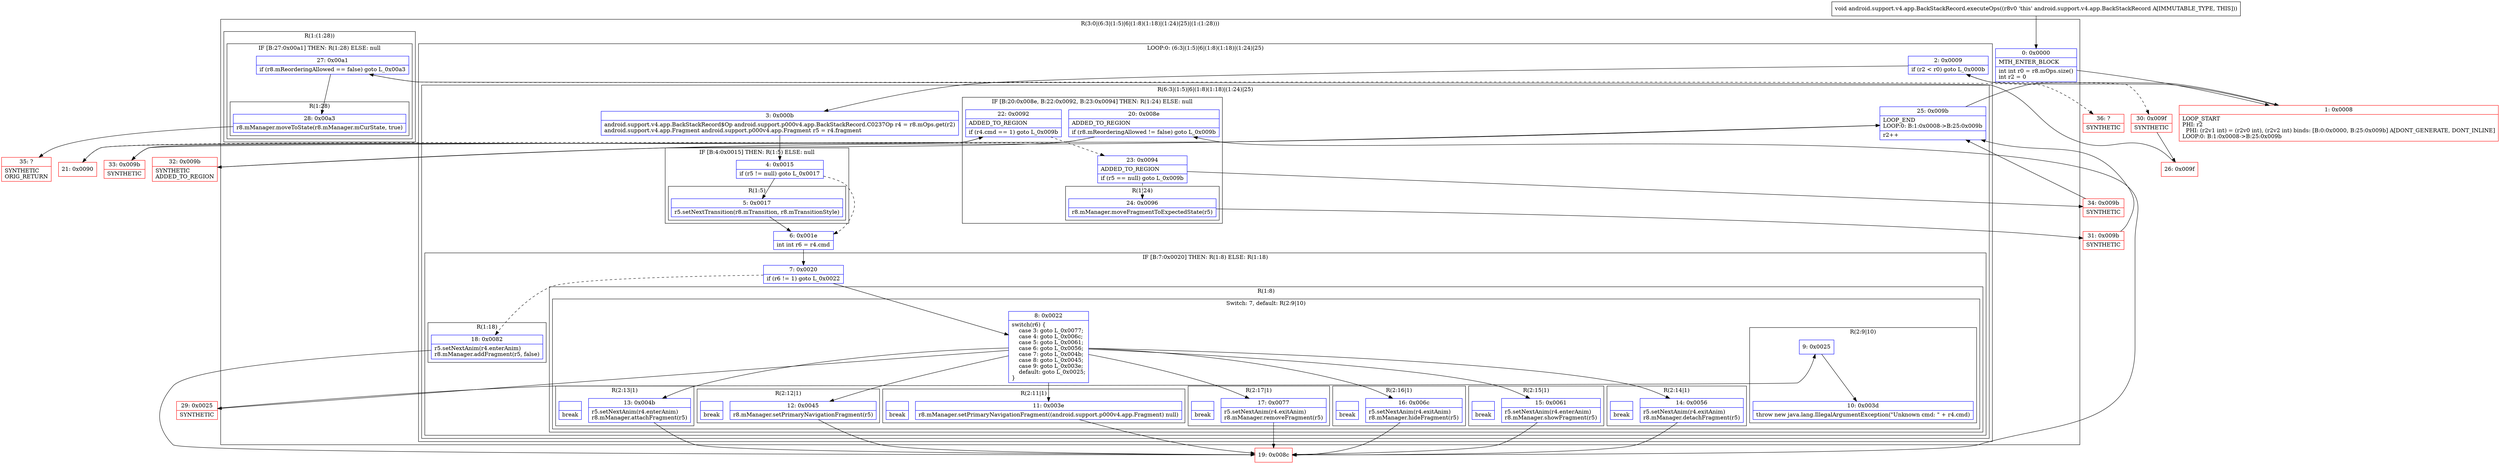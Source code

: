 digraph "CFG forandroid.support.v4.app.BackStackRecord.executeOps()V" {
subgraph cluster_Region_1649779005 {
label = "R(3:0|(6:3|(1:5)|6|(1:8)(1:18)|(1:24)|25)|(1:(1:28)))";
node [shape=record,color=blue];
Node_0 [shape=record,label="{0\:\ 0x0000|MTH_ENTER_BLOCK\l|int int r0 = r8.mOps.size()\lint r2 = 0\l}"];
subgraph cluster_LoopRegion_746902457 {
label = "LOOP:0: (6:3|(1:5)|6|(1:8)(1:18)|(1:24)|25)";
node [shape=record,color=blue];
Node_2 [shape=record,label="{2\:\ 0x0009|if (r2 \< r0) goto L_0x000b\l}"];
subgraph cluster_Region_242605835 {
label = "R(6:3|(1:5)|6|(1:8)(1:18)|(1:24)|25)";
node [shape=record,color=blue];
Node_3 [shape=record,label="{3\:\ 0x000b|android.support.v4.app.BackStackRecord$Op android.support.p000v4.app.BackStackRecord.C0237Op r4 = r8.mOps.get(r2)\landroid.support.v4.app.Fragment android.support.p000v4.app.Fragment r5 = r4.fragment\l}"];
subgraph cluster_IfRegion_1994544372 {
label = "IF [B:4:0x0015] THEN: R(1:5) ELSE: null";
node [shape=record,color=blue];
Node_4 [shape=record,label="{4\:\ 0x0015|if (r5 != null) goto L_0x0017\l}"];
subgraph cluster_Region_1699345254 {
label = "R(1:5)";
node [shape=record,color=blue];
Node_5 [shape=record,label="{5\:\ 0x0017|r5.setNextTransition(r8.mTransition, r8.mTransitionStyle)\l}"];
}
}
Node_6 [shape=record,label="{6\:\ 0x001e|int int r6 = r4.cmd\l}"];
subgraph cluster_IfRegion_175025050 {
label = "IF [B:7:0x0020] THEN: R(1:8) ELSE: R(1:18)";
node [shape=record,color=blue];
Node_7 [shape=record,label="{7\:\ 0x0020|if (r6 != 1) goto L_0x0022\l}"];
subgraph cluster_Region_1357067500 {
label = "R(1:8)";
node [shape=record,color=blue];
subgraph cluster_SwitchRegion_538356594 {
label = "Switch: 7, default: R(2:9|10)";
node [shape=record,color=blue];
Node_8 [shape=record,label="{8\:\ 0x0022|switch(r6) \{\l    case 3: goto L_0x0077;\l    case 4: goto L_0x006c;\l    case 5: goto L_0x0061;\l    case 6: goto L_0x0056;\l    case 7: goto L_0x004b;\l    case 8: goto L_0x0045;\l    case 9: goto L_0x003e;\l    default: goto L_0x0025;\l\}\l}"];
subgraph cluster_Region_839048714 {
label = "R(2:17|1)";
node [shape=record,color=blue];
Node_17 [shape=record,label="{17\:\ 0x0077|r5.setNextAnim(r4.exitAnim)\lr8.mManager.removeFragment(r5)\l}"];
Node_InsnContainer_1683341234 [shape=record,label="{|break\l}"];
}
subgraph cluster_Region_2106707262 {
label = "R(2:16|1)";
node [shape=record,color=blue];
Node_16 [shape=record,label="{16\:\ 0x006c|r5.setNextAnim(r4.exitAnim)\lr8.mManager.hideFragment(r5)\l}"];
Node_InsnContainer_2036642887 [shape=record,label="{|break\l}"];
}
subgraph cluster_Region_2005061678 {
label = "R(2:15|1)";
node [shape=record,color=blue];
Node_15 [shape=record,label="{15\:\ 0x0061|r5.setNextAnim(r4.enterAnim)\lr8.mManager.showFragment(r5)\l}"];
Node_InsnContainer_648179925 [shape=record,label="{|break\l}"];
}
subgraph cluster_Region_1462748242 {
label = "R(2:14|1)";
node [shape=record,color=blue];
Node_14 [shape=record,label="{14\:\ 0x0056|r5.setNextAnim(r4.exitAnim)\lr8.mManager.detachFragment(r5)\l}"];
Node_InsnContainer_1865381049 [shape=record,label="{|break\l}"];
}
subgraph cluster_Region_1945739827 {
label = "R(2:13|1)";
node [shape=record,color=blue];
Node_13 [shape=record,label="{13\:\ 0x004b|r5.setNextAnim(r4.enterAnim)\lr8.mManager.attachFragment(r5)\l}"];
Node_InsnContainer_651099841 [shape=record,label="{|break\l}"];
}
subgraph cluster_Region_40410034 {
label = "R(2:12|1)";
node [shape=record,color=blue];
Node_12 [shape=record,label="{12\:\ 0x0045|r8.mManager.setPrimaryNavigationFragment(r5)\l}"];
Node_InsnContainer_2060759251 [shape=record,label="{|break\l}"];
}
subgraph cluster_Region_1329943428 {
label = "R(2:11|1)";
node [shape=record,color=blue];
Node_11 [shape=record,label="{11\:\ 0x003e|r8.mManager.setPrimaryNavigationFragment((android.support.p000v4.app.Fragment) null)\l}"];
Node_InsnContainer_1541106793 [shape=record,label="{|break\l}"];
}
subgraph cluster_Region_7502159 {
label = "R(2:9|10)";
node [shape=record,color=blue];
Node_9 [shape=record,label="{9\:\ 0x0025}"];
Node_10 [shape=record,label="{10\:\ 0x003d|throw new java.lang.IllegalArgumentException(\"Unknown cmd: \" + r4.cmd)\l}"];
}
}
}
subgraph cluster_Region_1636879055 {
label = "R(1:18)";
node [shape=record,color=blue];
Node_18 [shape=record,label="{18\:\ 0x0082|r5.setNextAnim(r4.enterAnim)\lr8.mManager.addFragment(r5, false)\l}"];
}
}
subgraph cluster_IfRegion_1211408379 {
label = "IF [B:20:0x008e, B:22:0x0092, B:23:0x0094] THEN: R(1:24) ELSE: null";
node [shape=record,color=blue];
Node_20 [shape=record,label="{20\:\ 0x008e|ADDED_TO_REGION\l|if (r8.mReorderingAllowed != false) goto L_0x009b\l}"];
Node_22 [shape=record,label="{22\:\ 0x0092|ADDED_TO_REGION\l|if (r4.cmd == 1) goto L_0x009b\l}"];
Node_23 [shape=record,label="{23\:\ 0x0094|ADDED_TO_REGION\l|if (r5 == null) goto L_0x009b\l}"];
subgraph cluster_Region_1859065667 {
label = "R(1:24)";
node [shape=record,color=blue];
Node_24 [shape=record,label="{24\:\ 0x0096|r8.mManager.moveFragmentToExpectedState(r5)\l}"];
}
}
Node_25 [shape=record,label="{25\:\ 0x009b|LOOP_END\lLOOP:0: B:1:0x0008\-\>B:25:0x009b\l|r2++\l}"];
}
}
subgraph cluster_Region_179480869 {
label = "R(1:(1:28))";
node [shape=record,color=blue];
subgraph cluster_IfRegion_1438634632 {
label = "IF [B:27:0x00a1] THEN: R(1:28) ELSE: null";
node [shape=record,color=blue];
Node_27 [shape=record,label="{27\:\ 0x00a1|if (r8.mReorderingAllowed == false) goto L_0x00a3\l}"];
subgraph cluster_Region_805532360 {
label = "R(1:28)";
node [shape=record,color=blue];
Node_28 [shape=record,label="{28\:\ 0x00a3|r8.mManager.moveToState(r8.mManager.mCurState, true)\l}"];
}
}
}
}
Node_1 [shape=record,color=red,label="{1\:\ 0x0008|LOOP_START\lPHI: r2 \l  PHI: (r2v1 int) = (r2v0 int), (r2v2 int) binds: [B:0:0x0000, B:25:0x009b] A[DONT_GENERATE, DONT_INLINE]\lLOOP:0: B:1:0x0008\-\>B:25:0x009b\l}"];
Node_19 [shape=record,color=red,label="{19\:\ 0x008c}"];
Node_21 [shape=record,color=red,label="{21\:\ 0x0090}"];
Node_26 [shape=record,color=red,label="{26\:\ 0x009f}"];
Node_29 [shape=record,color=red,label="{29\:\ 0x0025|SYNTHETIC\l}"];
Node_30 [shape=record,color=red,label="{30\:\ 0x009f|SYNTHETIC\l}"];
Node_31 [shape=record,color=red,label="{31\:\ 0x009b|SYNTHETIC\l}"];
Node_32 [shape=record,color=red,label="{32\:\ 0x009b|SYNTHETIC\lADDED_TO_REGION\l}"];
Node_33 [shape=record,color=red,label="{33\:\ 0x009b|SYNTHETIC\l}"];
Node_34 [shape=record,color=red,label="{34\:\ 0x009b|SYNTHETIC\l}"];
Node_35 [shape=record,color=red,label="{35\:\ ?|SYNTHETIC\lORIG_RETURN\l}"];
Node_36 [shape=record,color=red,label="{36\:\ ?|SYNTHETIC\l}"];
MethodNode[shape=record,label="{void android.support.v4.app.BackStackRecord.executeOps((r8v0 'this' android.support.v4.app.BackStackRecord A[IMMUTABLE_TYPE, THIS])) }"];
MethodNode -> Node_0;
Node_0 -> Node_1;
Node_2 -> Node_3;
Node_2 -> Node_30[style=dashed];
Node_3 -> Node_4;
Node_4 -> Node_5;
Node_4 -> Node_6[style=dashed];
Node_5 -> Node_6;
Node_6 -> Node_7;
Node_7 -> Node_8;
Node_7 -> Node_18[style=dashed];
Node_8 -> Node_11;
Node_8 -> Node_12;
Node_8 -> Node_13;
Node_8 -> Node_14;
Node_8 -> Node_15;
Node_8 -> Node_16;
Node_8 -> Node_17;
Node_8 -> Node_29;
Node_17 -> Node_19;
Node_16 -> Node_19;
Node_15 -> Node_19;
Node_14 -> Node_19;
Node_13 -> Node_19;
Node_12 -> Node_19;
Node_11 -> Node_19;
Node_9 -> Node_10;
Node_18 -> Node_19;
Node_20 -> Node_21[style=dashed];
Node_20 -> Node_32;
Node_22 -> Node_23[style=dashed];
Node_22 -> Node_33;
Node_23 -> Node_24[style=dashed];
Node_23 -> Node_34;
Node_24 -> Node_31;
Node_25 -> Node_1;
Node_27 -> Node_28;
Node_27 -> Node_36[style=dashed];
Node_28 -> Node_35;
Node_1 -> Node_2;
Node_19 -> Node_20;
Node_21 -> Node_22;
Node_26 -> Node_27;
Node_29 -> Node_9;
Node_30 -> Node_26;
Node_31 -> Node_25;
Node_32 -> Node_25;
Node_33 -> Node_25;
Node_34 -> Node_25;
}

